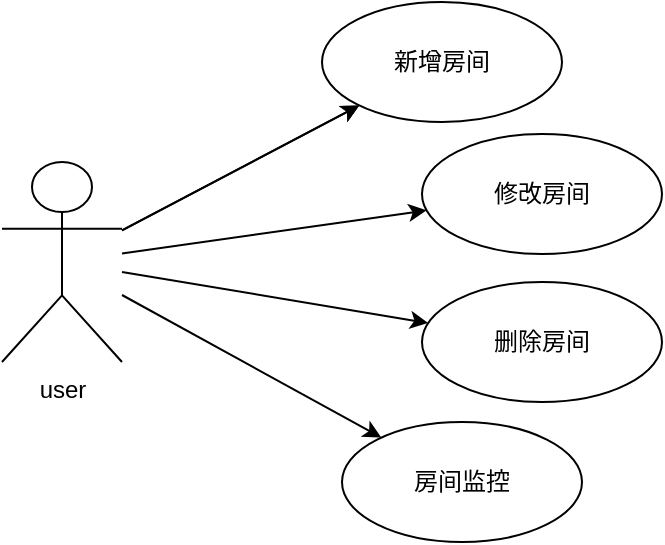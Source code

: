 <mxfile version="18.0.2" type="github">
  <diagram id="GYjsUdGKFCX6E71LOG4T" name="第 1 页">
    <mxGraphModel dx="981" dy="481" grid="1" gridSize="10" guides="1" tooltips="1" connect="1" arrows="1" fold="1" page="1" pageScale="1" pageWidth="827" pageHeight="1169" math="0" shadow="0">
      <root>
        <mxCell id="0" />
        <mxCell id="1" parent="0" />
        <mxCell id="-EIhwpINamlwKlCdgpav-13" value="" style="rounded=0;orthogonalLoop=1;jettySize=auto;html=1;" parent="1" source="-EIhwpINamlwKlCdgpav-17" target="-EIhwpINamlwKlCdgpav-18" edge="1">
          <mxGeometry relative="1" as="geometry" />
        </mxCell>
        <mxCell id="-EIhwpINamlwKlCdgpav-14" value="" style="edgeStyle=none;rounded=0;orthogonalLoop=1;jettySize=auto;html=1;" parent="1" source="-EIhwpINamlwKlCdgpav-17" target="-EIhwpINamlwKlCdgpav-18" edge="1">
          <mxGeometry relative="1" as="geometry" />
        </mxCell>
        <mxCell id="-EIhwpINamlwKlCdgpav-15" value="" style="edgeStyle=none;rounded=0;orthogonalLoop=1;jettySize=auto;html=1;" parent="1" source="-EIhwpINamlwKlCdgpav-17" target="-EIhwpINamlwKlCdgpav-19" edge="1">
          <mxGeometry relative="1" as="geometry" />
        </mxCell>
        <mxCell id="-EIhwpINamlwKlCdgpav-16" value="" style="edgeStyle=none;rounded=0;orthogonalLoop=1;jettySize=auto;html=1;" parent="1" source="-EIhwpINamlwKlCdgpav-17" target="-EIhwpINamlwKlCdgpav-21" edge="1">
          <mxGeometry relative="1" as="geometry" />
        </mxCell>
        <mxCell id="-EIhwpINamlwKlCdgpav-28" value="" style="edgeStyle=none;rounded=0;orthogonalLoop=1;jettySize=auto;html=1;" parent="1" source="-EIhwpINamlwKlCdgpav-17" target="-EIhwpINamlwKlCdgpav-27" edge="1">
          <mxGeometry relative="1" as="geometry" />
        </mxCell>
        <mxCell id="-EIhwpINamlwKlCdgpav-17" value="user" style="shape=umlActor;verticalLabelPosition=bottom;verticalAlign=top;html=1;outlineConnect=0;" parent="1" vertex="1">
          <mxGeometry x="180" y="640" width="60" height="100" as="geometry" />
        </mxCell>
        <mxCell id="-EIhwpINamlwKlCdgpav-18" value="新增房间" style="ellipse;whiteSpace=wrap;html=1;verticalAlign=middle;align=center;" parent="1" vertex="1">
          <mxGeometry x="340" y="560" width="120" height="60" as="geometry" />
        </mxCell>
        <mxCell id="-EIhwpINamlwKlCdgpav-19" value="修改房间" style="ellipse;whiteSpace=wrap;html=1;verticalAlign=middle;" parent="1" vertex="1">
          <mxGeometry x="390" y="626" width="120" height="60" as="geometry" />
        </mxCell>
        <mxCell id="-EIhwpINamlwKlCdgpav-21" value="删除房间" style="ellipse;whiteSpace=wrap;html=1;verticalAlign=middle;" parent="1" vertex="1">
          <mxGeometry x="390" y="700" width="120" height="60" as="geometry" />
        </mxCell>
        <mxCell id="-EIhwpINamlwKlCdgpav-27" value="房间监控" style="ellipse;whiteSpace=wrap;html=1;verticalAlign=middle;" parent="1" vertex="1">
          <mxGeometry x="350" y="770" width="120" height="60" as="geometry" />
        </mxCell>
      </root>
    </mxGraphModel>
  </diagram>
</mxfile>
